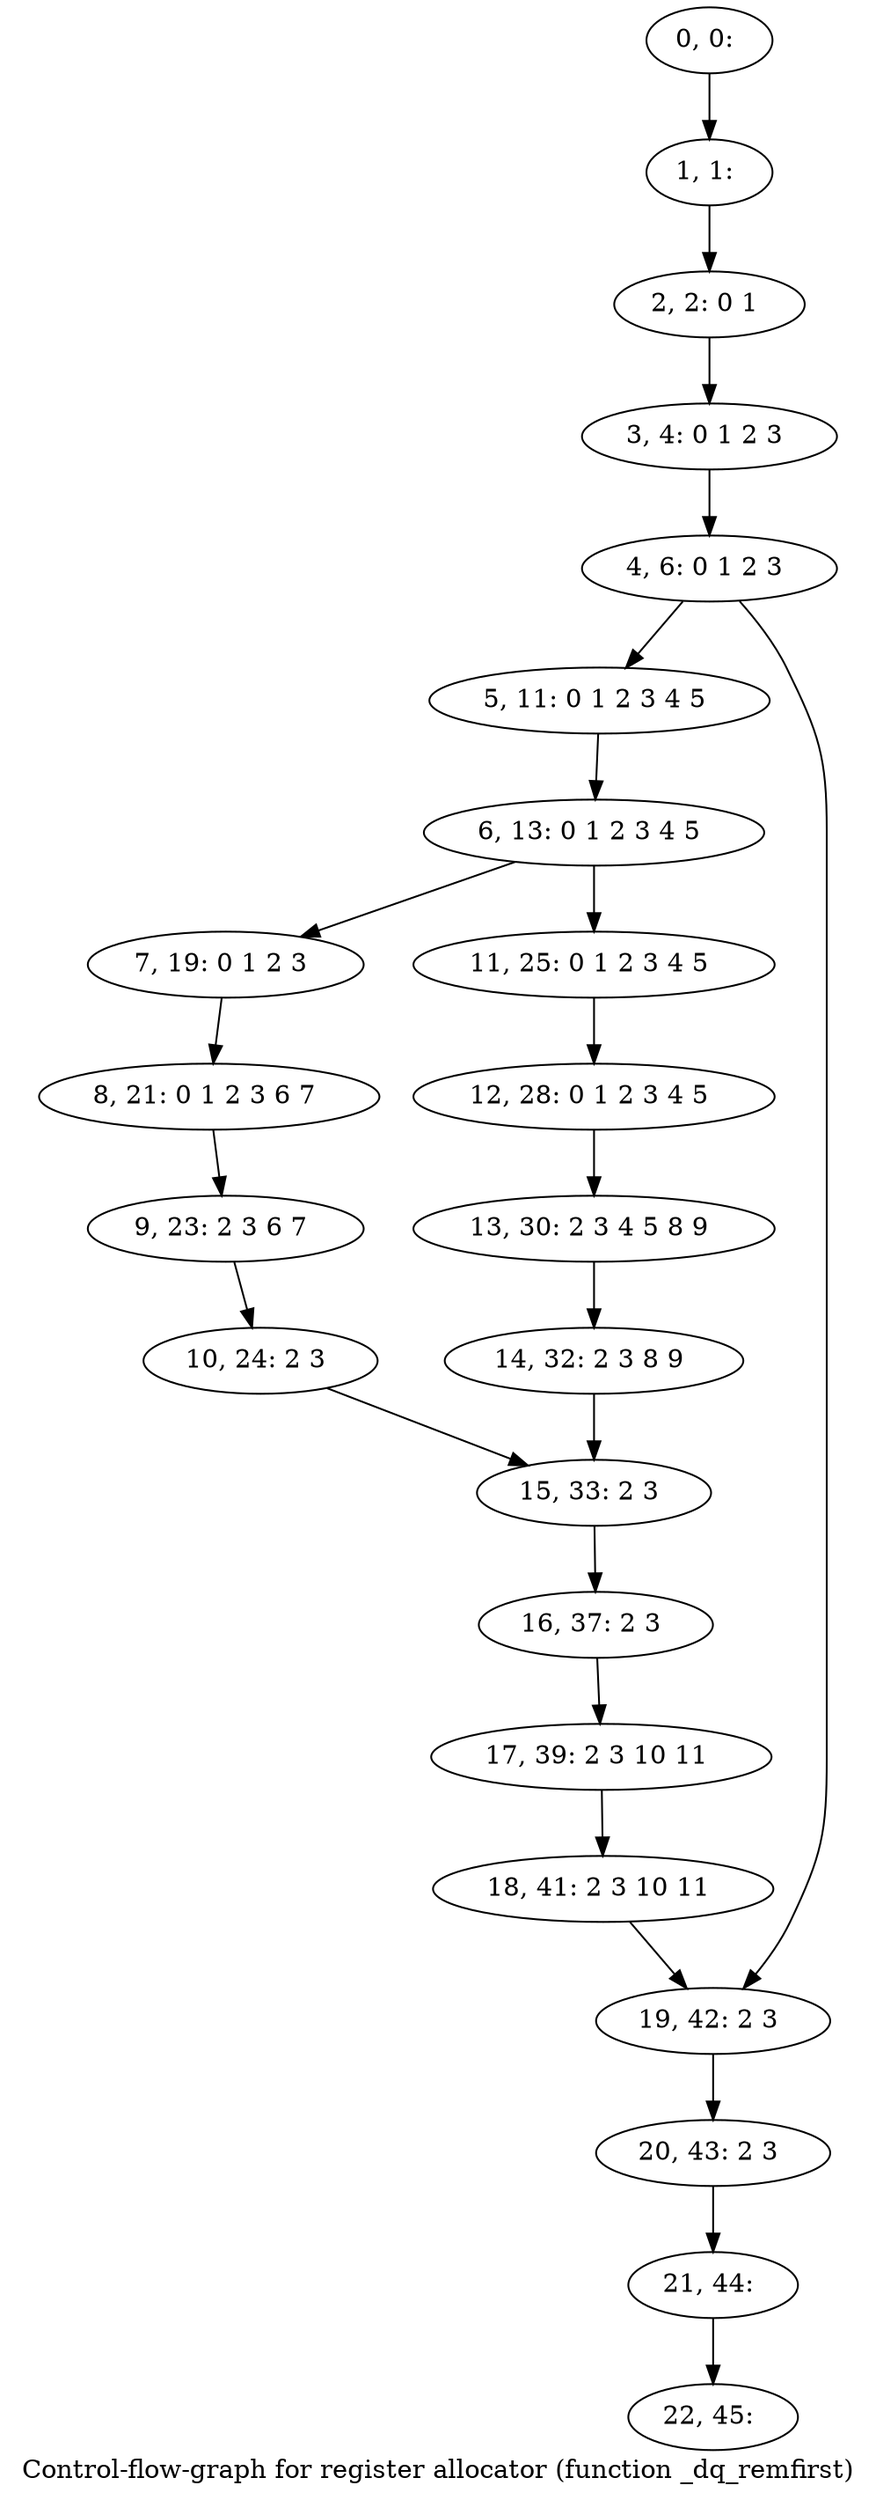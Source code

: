 digraph G {
graph [label="Control-flow-graph for register allocator (function _dq_remfirst)"]
0[label="0, 0: "];
1[label="1, 1: "];
2[label="2, 2: 0 1 "];
3[label="3, 4: 0 1 2 3 "];
4[label="4, 6: 0 1 2 3 "];
5[label="5, 11: 0 1 2 3 4 5 "];
6[label="6, 13: 0 1 2 3 4 5 "];
7[label="7, 19: 0 1 2 3 "];
8[label="8, 21: 0 1 2 3 6 7 "];
9[label="9, 23: 2 3 6 7 "];
10[label="10, 24: 2 3 "];
11[label="11, 25: 0 1 2 3 4 5 "];
12[label="12, 28: 0 1 2 3 4 5 "];
13[label="13, 30: 2 3 4 5 8 9 "];
14[label="14, 32: 2 3 8 9 "];
15[label="15, 33: 2 3 "];
16[label="16, 37: 2 3 "];
17[label="17, 39: 2 3 10 11 "];
18[label="18, 41: 2 3 10 11 "];
19[label="19, 42: 2 3 "];
20[label="20, 43: 2 3 "];
21[label="21, 44: "];
22[label="22, 45: "];
0->1 ;
1->2 ;
2->3 ;
3->4 ;
4->5 ;
4->19 ;
5->6 ;
6->7 ;
6->11 ;
7->8 ;
8->9 ;
9->10 ;
10->15 ;
11->12 ;
12->13 ;
13->14 ;
14->15 ;
15->16 ;
16->17 ;
17->18 ;
18->19 ;
19->20 ;
20->21 ;
21->22 ;
}
